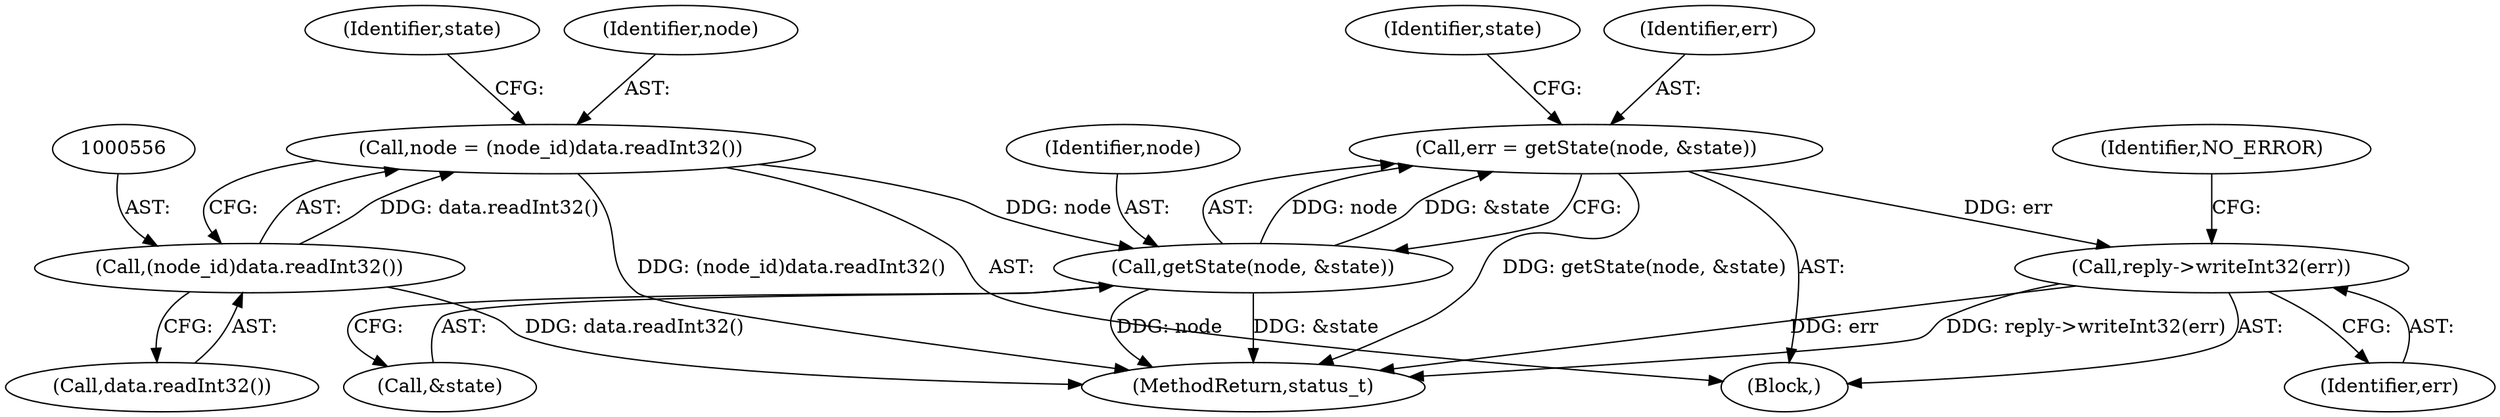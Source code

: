 digraph "0_Android_db829699d3293f254a7387894303451a91278986@API" {
"1000571" [label="(Call,reply->writeInt32(err))"];
"1000563" [label="(Call,err = getState(node, &state))"];
"1000565" [label="(Call,getState(node, &state))"];
"1000553" [label="(Call,node = (node_id)data.readInt32())"];
"1000555" [label="(Call,(node_id)data.readInt32())"];
"1000570" [label="(Identifier,state)"];
"1000560" [label="(Identifier,state)"];
"1001353" [label="(MethodReturn,status_t)"];
"1000571" [label="(Call,reply->writeInt32(err))"];
"1000566" [label="(Identifier,node)"];
"1000565" [label="(Call,getState(node, &state))"];
"1000574" [label="(Identifier,NO_ERROR)"];
"1000564" [label="(Identifier,err)"];
"1000555" [label="(Call,(node_id)data.readInt32())"];
"1000572" [label="(Identifier,err)"];
"1000557" [label="(Call,data.readInt32())"];
"1000563" [label="(Call,err = getState(node, &state))"];
"1000567" [label="(Call,&state)"];
"1000553" [label="(Call,node = (node_id)data.readInt32())"];
"1000547" [label="(Block,)"];
"1000554" [label="(Identifier,node)"];
"1000571" -> "1000547"  [label="AST: "];
"1000571" -> "1000572"  [label="CFG: "];
"1000572" -> "1000571"  [label="AST: "];
"1000574" -> "1000571"  [label="CFG: "];
"1000571" -> "1001353"  [label="DDG: reply->writeInt32(err)"];
"1000571" -> "1001353"  [label="DDG: err"];
"1000563" -> "1000571"  [label="DDG: err"];
"1000563" -> "1000547"  [label="AST: "];
"1000563" -> "1000565"  [label="CFG: "];
"1000564" -> "1000563"  [label="AST: "];
"1000565" -> "1000563"  [label="AST: "];
"1000570" -> "1000563"  [label="CFG: "];
"1000563" -> "1001353"  [label="DDG: getState(node, &state)"];
"1000565" -> "1000563"  [label="DDG: node"];
"1000565" -> "1000563"  [label="DDG: &state"];
"1000565" -> "1000567"  [label="CFG: "];
"1000566" -> "1000565"  [label="AST: "];
"1000567" -> "1000565"  [label="AST: "];
"1000565" -> "1001353"  [label="DDG: node"];
"1000565" -> "1001353"  [label="DDG: &state"];
"1000553" -> "1000565"  [label="DDG: node"];
"1000553" -> "1000547"  [label="AST: "];
"1000553" -> "1000555"  [label="CFG: "];
"1000554" -> "1000553"  [label="AST: "];
"1000555" -> "1000553"  [label="AST: "];
"1000560" -> "1000553"  [label="CFG: "];
"1000553" -> "1001353"  [label="DDG: (node_id)data.readInt32()"];
"1000555" -> "1000553"  [label="DDG: data.readInt32()"];
"1000555" -> "1000557"  [label="CFG: "];
"1000556" -> "1000555"  [label="AST: "];
"1000557" -> "1000555"  [label="AST: "];
"1000555" -> "1001353"  [label="DDG: data.readInt32()"];
}
